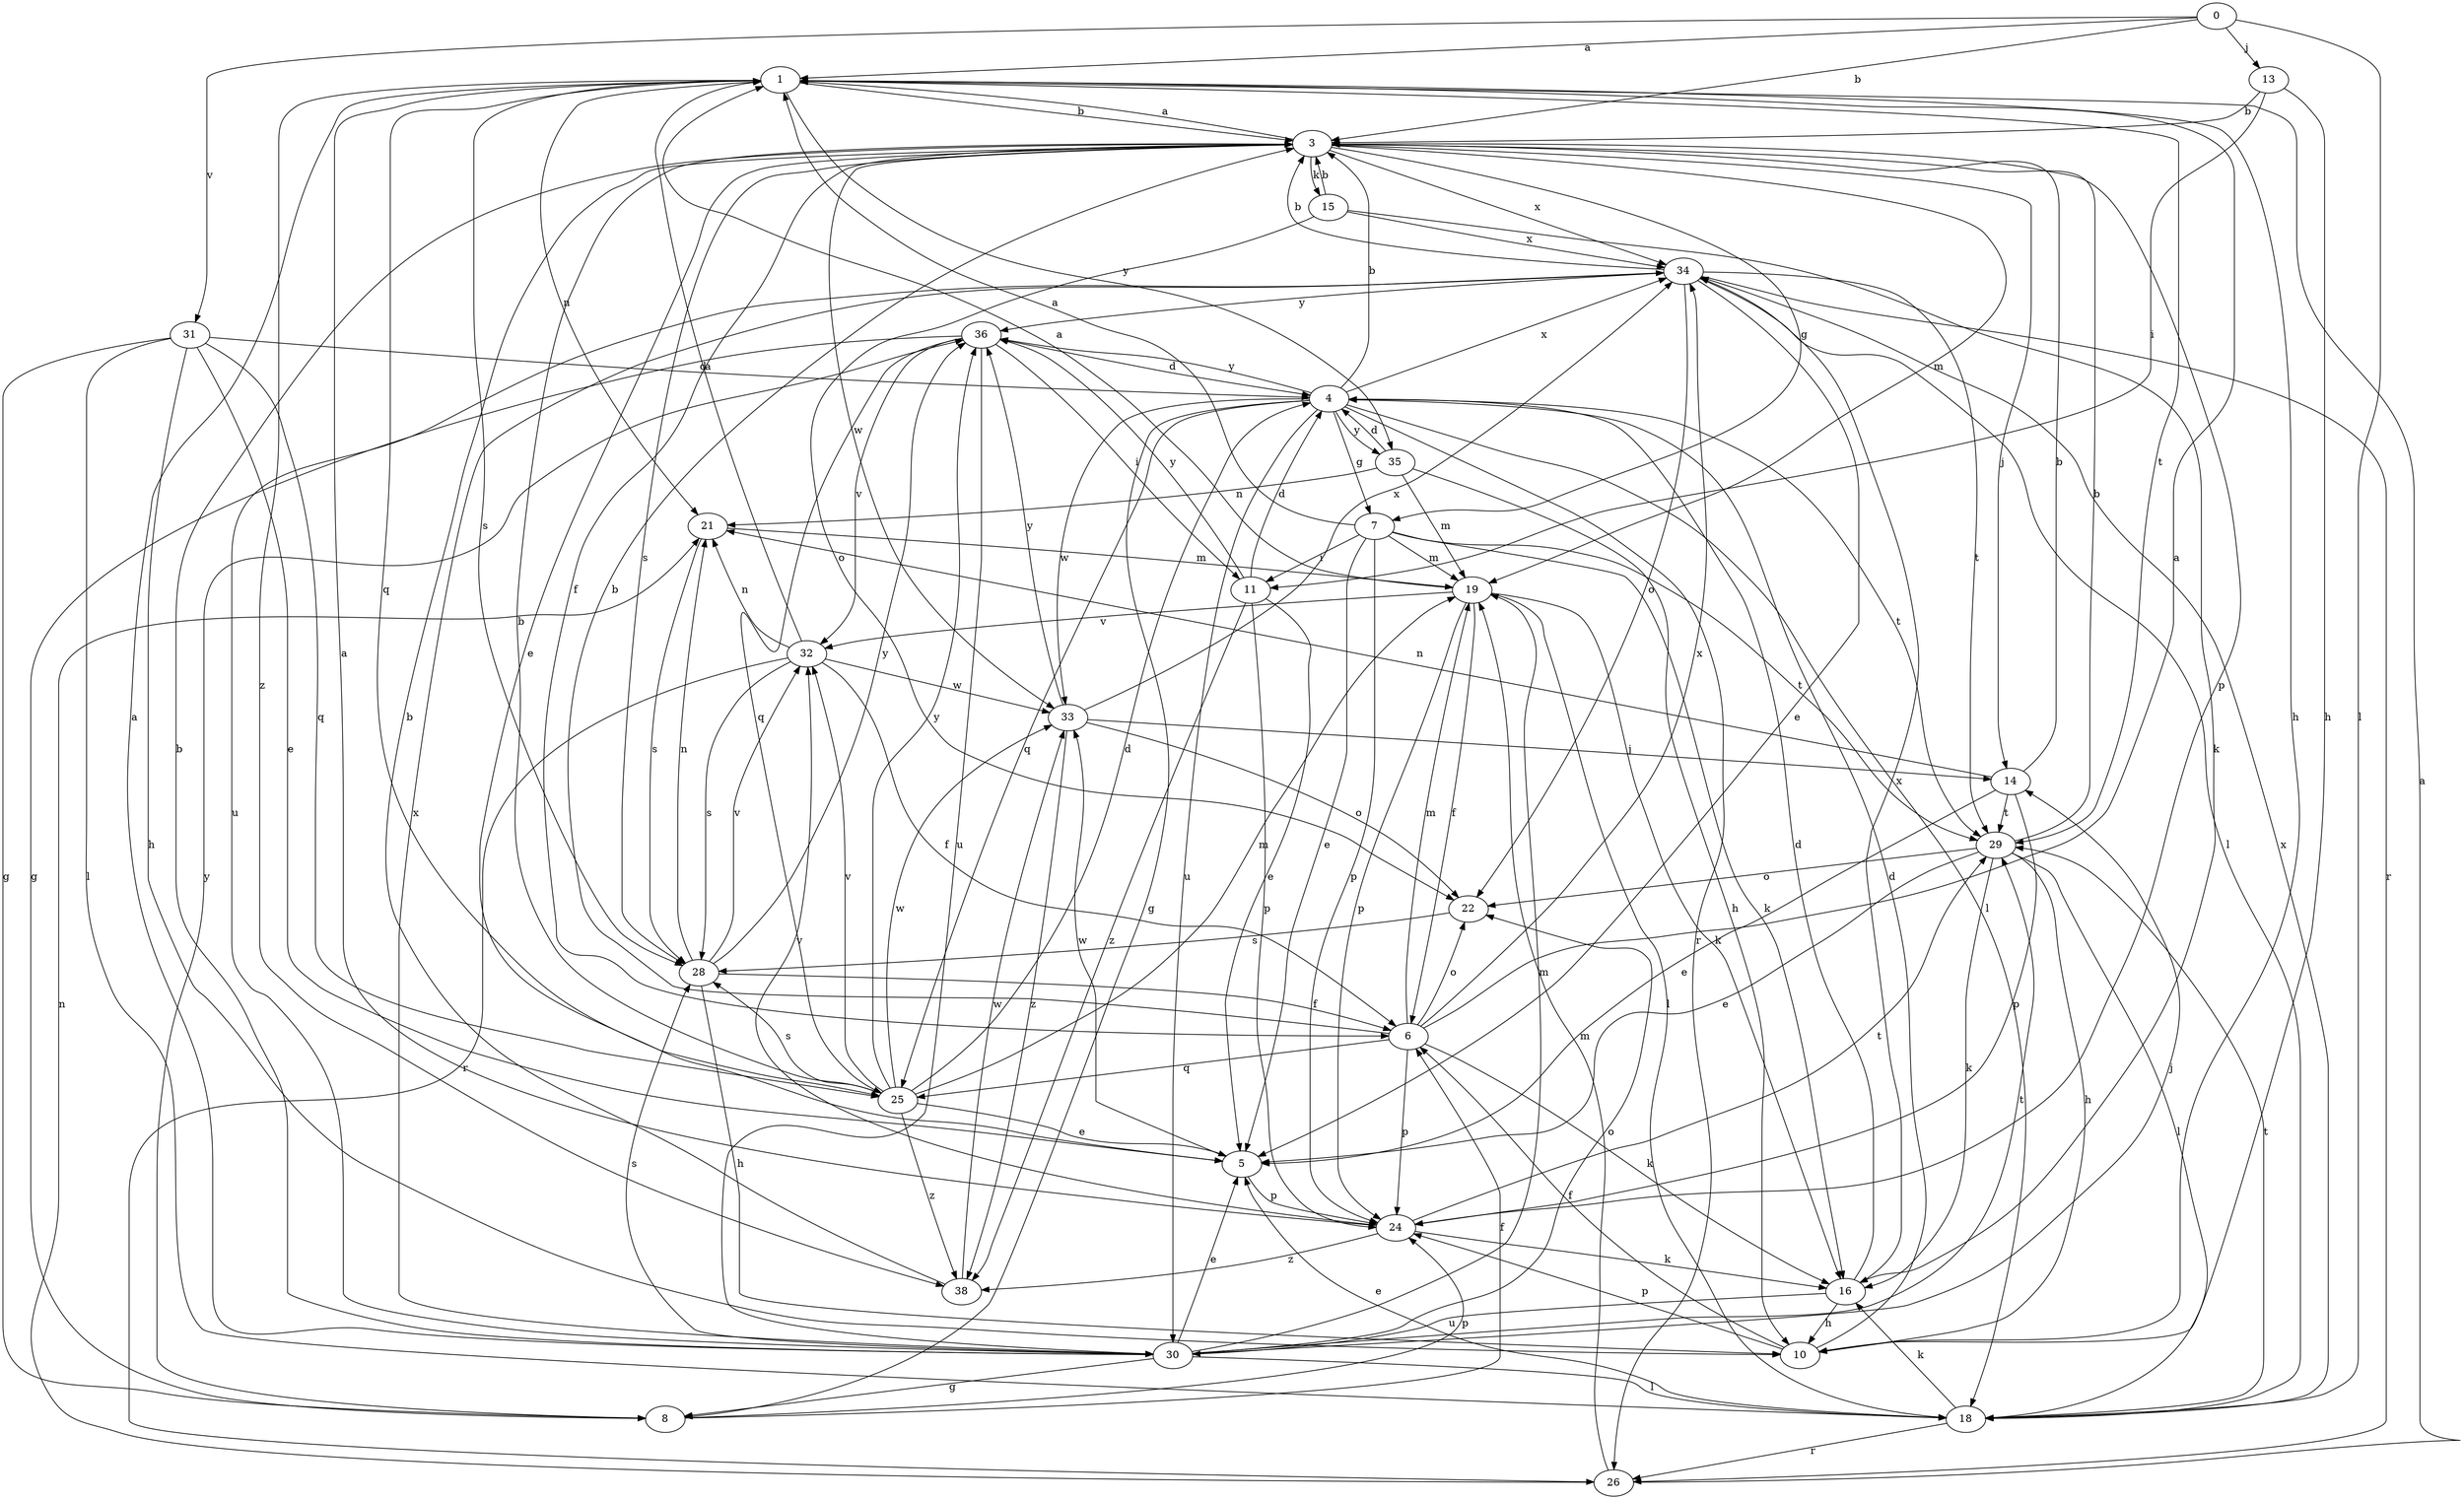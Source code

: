 strict digraph  {
0;
1;
3;
4;
5;
6;
7;
8;
10;
11;
13;
14;
15;
16;
18;
19;
21;
22;
24;
25;
26;
28;
29;
30;
31;
32;
33;
34;
35;
36;
38;
0 -> 1  [label=a];
0 -> 3  [label=b];
0 -> 13  [label=j];
0 -> 18  [label=l];
0 -> 31  [label=v];
1 -> 3  [label=b];
1 -> 10  [label=h];
1 -> 21  [label=n];
1 -> 25  [label=q];
1 -> 28  [label=s];
1 -> 29  [label=t];
1 -> 35  [label=y];
1 -> 38  [label=z];
3 -> 1  [label=a];
3 -> 5  [label=e];
3 -> 6  [label=f];
3 -> 7  [label=g];
3 -> 14  [label=j];
3 -> 15  [label=k];
3 -> 19  [label=m];
3 -> 24  [label=p];
3 -> 28  [label=s];
3 -> 33  [label=w];
3 -> 34  [label=x];
4 -> 3  [label=b];
4 -> 7  [label=g];
4 -> 8  [label=g];
4 -> 18  [label=l];
4 -> 25  [label=q];
4 -> 26  [label=r];
4 -> 29  [label=t];
4 -> 30  [label=u];
4 -> 33  [label=w];
4 -> 34  [label=x];
4 -> 35  [label=y];
4 -> 36  [label=y];
5 -> 24  [label=p];
5 -> 33  [label=w];
6 -> 1  [label=a];
6 -> 3  [label=b];
6 -> 16  [label=k];
6 -> 19  [label=m];
6 -> 22  [label=o];
6 -> 24  [label=p];
6 -> 25  [label=q];
6 -> 34  [label=x];
7 -> 1  [label=a];
7 -> 5  [label=e];
7 -> 11  [label=i];
7 -> 16  [label=k];
7 -> 19  [label=m];
7 -> 24  [label=p];
7 -> 29  [label=t];
8 -> 6  [label=f];
8 -> 24  [label=p];
8 -> 36  [label=y];
10 -> 4  [label=d];
10 -> 6  [label=f];
10 -> 24  [label=p];
11 -> 4  [label=d];
11 -> 5  [label=e];
11 -> 24  [label=p];
11 -> 36  [label=y];
11 -> 38  [label=z];
13 -> 3  [label=b];
13 -> 10  [label=h];
13 -> 11  [label=i];
14 -> 3  [label=b];
14 -> 5  [label=e];
14 -> 21  [label=n];
14 -> 24  [label=p];
14 -> 29  [label=t];
15 -> 3  [label=b];
15 -> 16  [label=k];
15 -> 22  [label=o];
15 -> 34  [label=x];
16 -> 4  [label=d];
16 -> 10  [label=h];
16 -> 30  [label=u];
16 -> 34  [label=x];
18 -> 5  [label=e];
18 -> 16  [label=k];
18 -> 26  [label=r];
18 -> 29  [label=t];
18 -> 34  [label=x];
19 -> 1  [label=a];
19 -> 6  [label=f];
19 -> 16  [label=k];
19 -> 18  [label=l];
19 -> 24  [label=p];
19 -> 32  [label=v];
21 -> 19  [label=m];
21 -> 28  [label=s];
22 -> 28  [label=s];
24 -> 1  [label=a];
24 -> 16  [label=k];
24 -> 29  [label=t];
24 -> 32  [label=v];
24 -> 38  [label=z];
25 -> 3  [label=b];
25 -> 4  [label=d];
25 -> 5  [label=e];
25 -> 19  [label=m];
25 -> 28  [label=s];
25 -> 32  [label=v];
25 -> 33  [label=w];
25 -> 36  [label=y];
25 -> 38  [label=z];
26 -> 1  [label=a];
26 -> 19  [label=m];
26 -> 21  [label=n];
28 -> 6  [label=f];
28 -> 10  [label=h];
28 -> 21  [label=n];
28 -> 32  [label=v];
28 -> 36  [label=y];
29 -> 3  [label=b];
29 -> 5  [label=e];
29 -> 10  [label=h];
29 -> 16  [label=k];
29 -> 18  [label=l];
29 -> 22  [label=o];
30 -> 1  [label=a];
30 -> 3  [label=b];
30 -> 5  [label=e];
30 -> 8  [label=g];
30 -> 14  [label=j];
30 -> 18  [label=l];
30 -> 19  [label=m];
30 -> 22  [label=o];
30 -> 28  [label=s];
30 -> 29  [label=t];
30 -> 34  [label=x];
31 -> 4  [label=d];
31 -> 5  [label=e];
31 -> 8  [label=g];
31 -> 10  [label=h];
31 -> 18  [label=l];
31 -> 25  [label=q];
32 -> 1  [label=a];
32 -> 6  [label=f];
32 -> 21  [label=n];
32 -> 26  [label=r];
32 -> 28  [label=s];
32 -> 33  [label=w];
33 -> 14  [label=j];
33 -> 22  [label=o];
33 -> 34  [label=x];
33 -> 36  [label=y];
33 -> 38  [label=z];
34 -> 3  [label=b];
34 -> 5  [label=e];
34 -> 18  [label=l];
34 -> 22  [label=o];
34 -> 26  [label=r];
34 -> 29  [label=t];
34 -> 30  [label=u];
34 -> 36  [label=y];
35 -> 4  [label=d];
35 -> 10  [label=h];
35 -> 19  [label=m];
35 -> 21  [label=n];
36 -> 4  [label=d];
36 -> 8  [label=g];
36 -> 11  [label=i];
36 -> 25  [label=q];
36 -> 30  [label=u];
36 -> 32  [label=v];
38 -> 3  [label=b];
38 -> 33  [label=w];
}
